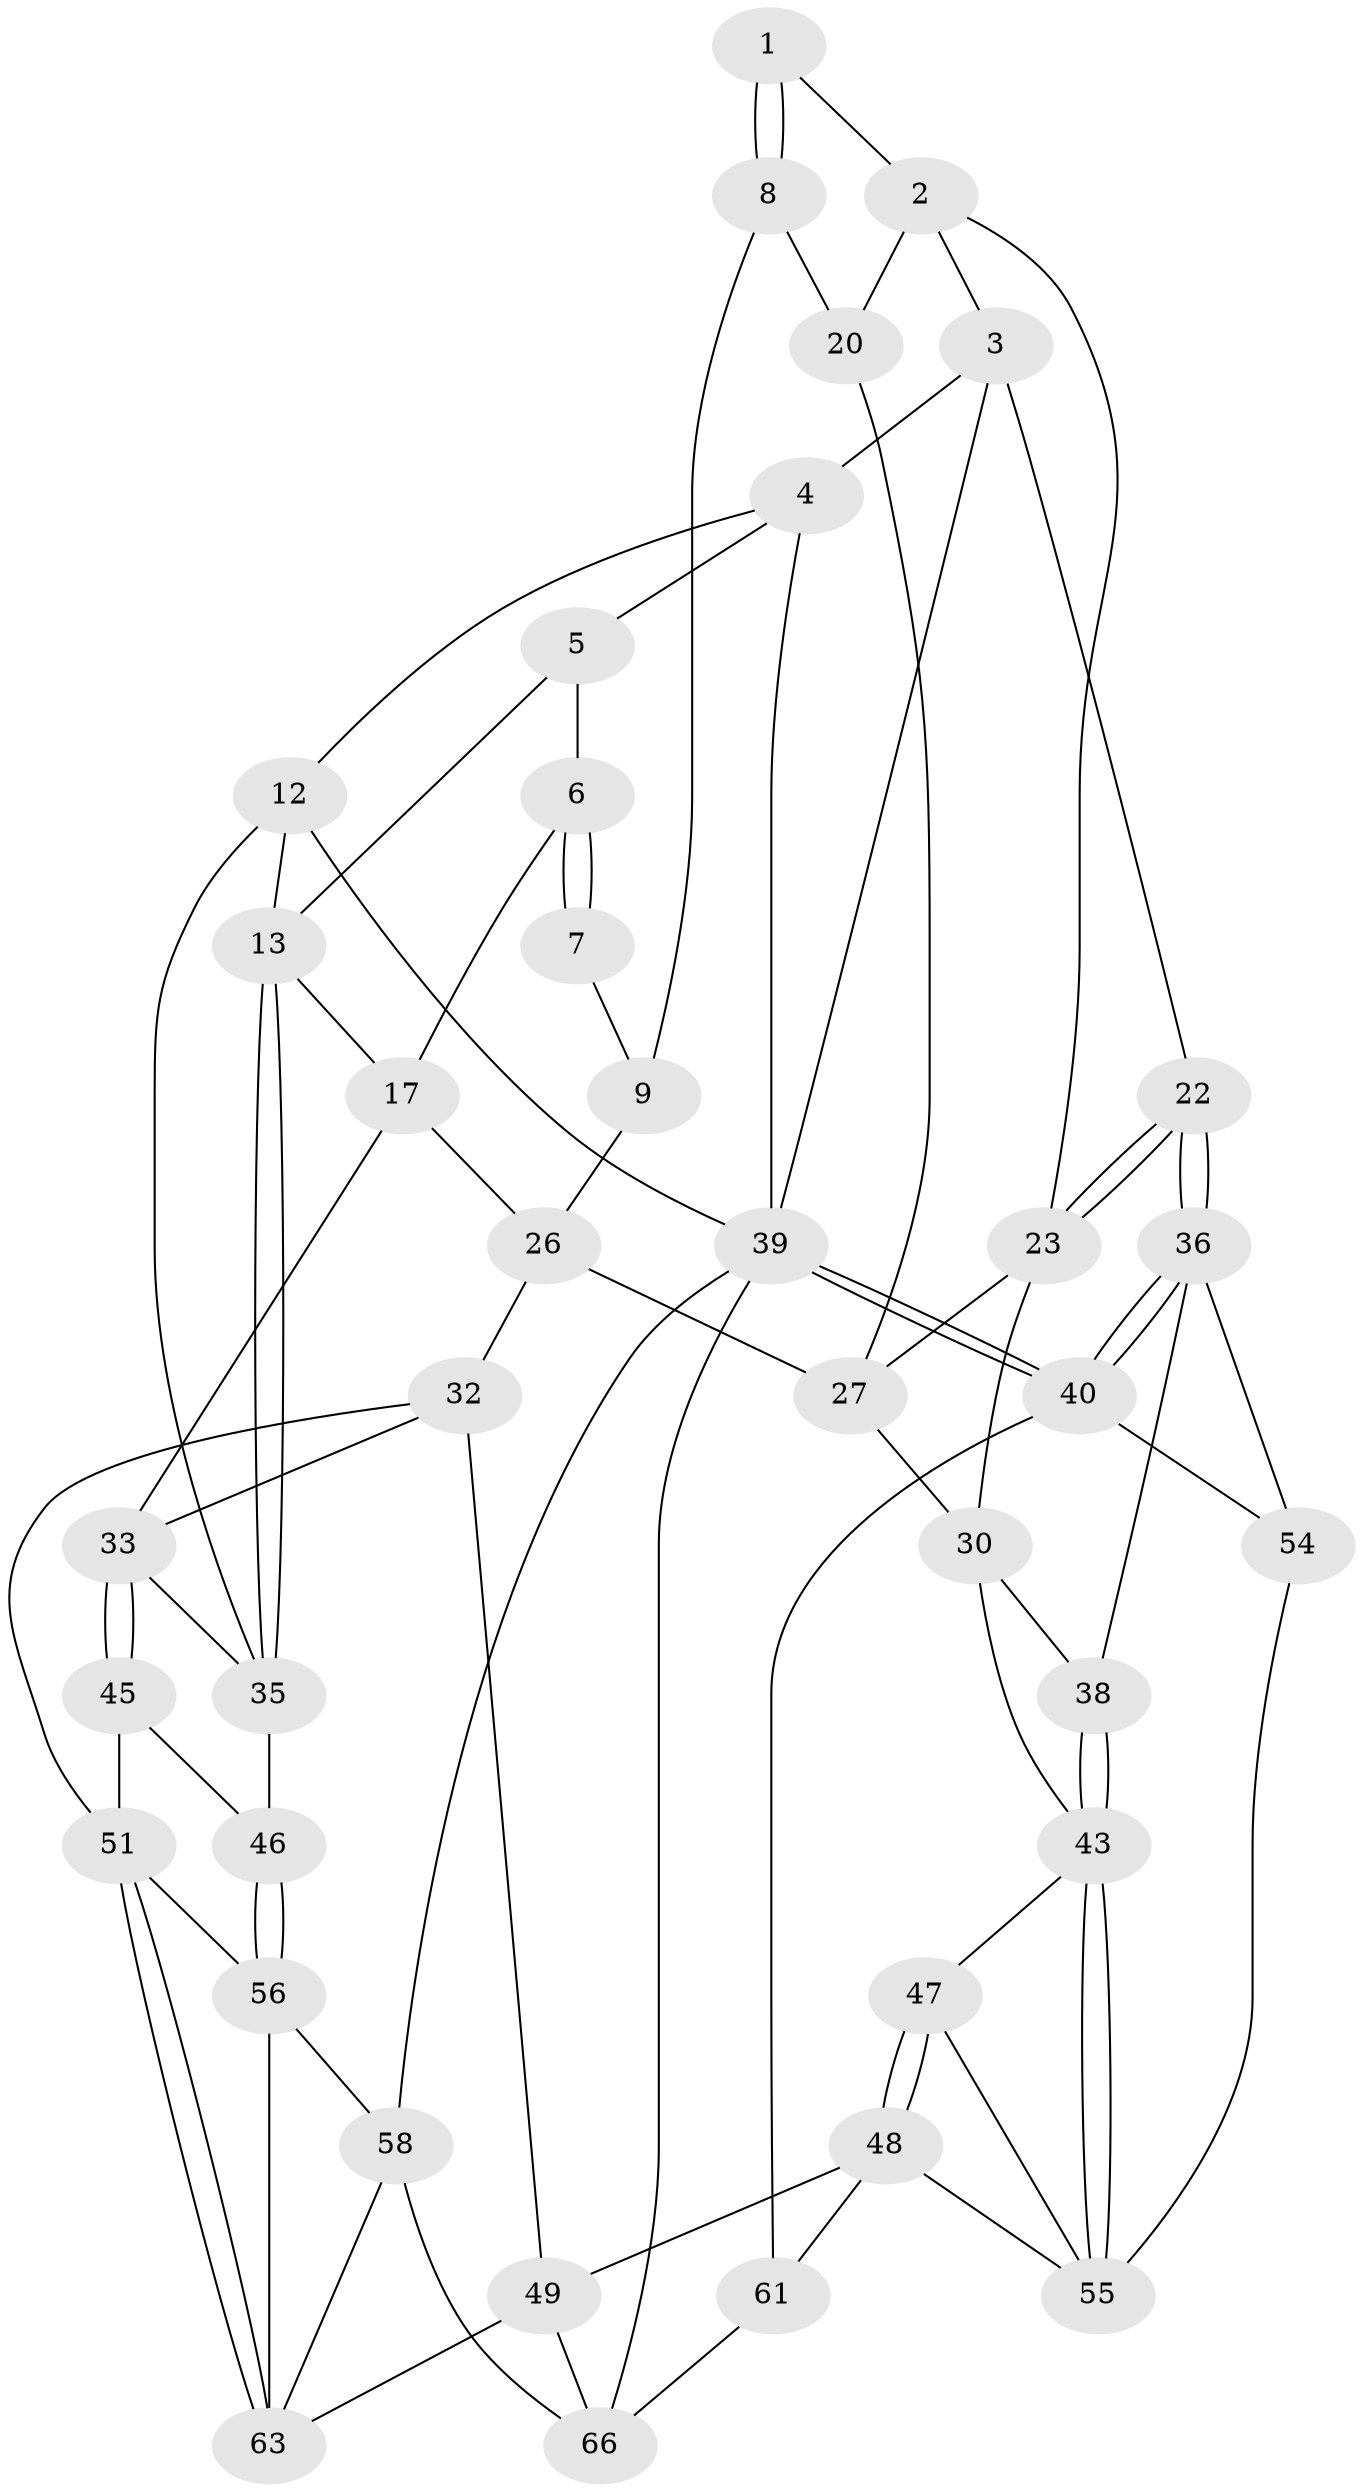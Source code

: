 // original degree distribution, {3: 0.029411764705882353, 4: 0.25, 5: 0.5, 6: 0.22058823529411764}
// Generated by graph-tools (version 1.1) at 2025/42/03/06/25 10:42:33]
// undirected, 39 vertices, 84 edges
graph export_dot {
graph [start="1"]
  node [color=gray90,style=filled];
  1 [pos="+0.4919922145497482+0.04275551164425301"];
  2 [pos="+0.6341276172133749+0",super="+19"];
  3 [pos="+0.6459111413265859+0",super="+16"];
  4 [pos="+0.26769311390533257+0",super="+11"];
  5 [pos="+0.25736577512307063+0.07065235685330144"];
  6 [pos="+0.28116091335246085+0.09934413757748364",super="+15"];
  7 [pos="+0.4602587286124234+0.06404979907523892",super="+10"];
  8 [pos="+0.4767308061667711+0.19492198382058643",super="+21"];
  9 [pos="+0.4313217563240819+0.19847305807348395",super="+25"];
  12 [pos="+0+0.09909531719508903",super="+42"];
  13 [pos="+0+0.12049794553511153",super="+14"];
  17 [pos="+0.2876412274360009+0.29400038244712867",super="+18"];
  20 [pos="+0.6035404208682931+0.2482437683685018"];
  22 [pos="+1+0.048770467481827874"];
  23 [pos="+0.90443872876758+0.2621533669605217",super="+24"];
  26 [pos="+0.3568917856001215+0.3041959345630765",super="+29"];
  27 [pos="+0.6393581293063254+0.396659378100803",super="+28"];
  30 [pos="+0.8209892504401627+0.3585569166475612",super="+31"];
  32 [pos="+0.4484898316223123+0.4860106942420146",super="+50"];
  33 [pos="+0.27556219500985873+0.5072329326338572",super="+34"];
  35 [pos="+0.1374846989975118+0.43942916509324675",super="+41"];
  36 [pos="+1+0.5028313029599749",super="+37"];
  38 [pos="+0.8904359686485536+0.4605230182734646"];
  39 [pos="+1+1",super="+53"];
  40 [pos="+1+1",super="+60"];
  43 [pos="+0.8218796917680422+0.6094544383472441",super="+44"];
  45 [pos="+0.277339824482332+0.5861466896359636"];
  46 [pos="+0.08198321587884667+0.606538935154785"];
  47 [pos="+0.6137681213086598+0.6349154590768767"];
  48 [pos="+0.5927450180019687+0.6668567564576484",super="+62"];
  49 [pos="+0.531797967538151+0.7060888397702904",super="+64"];
  51 [pos="+0.4248672401270724+0.6980796150532523",super="+52"];
  54 [pos="+0.8731346556327525+0.6499199603270384"];
  55 [pos="+0.8485852643797335+0.6451760949426582",super="+59"];
  56 [pos="+0.1486034589778387+0.7667086847962391",super="+57"];
  58 [pos="+0+1",super="+67"];
  61 [pos="+0.7689725788910093+0.8145502128902192"];
  63 [pos="+0.39684242760136756+0.755699706101824",super="+65"];
  66 [pos="+0.6048945667239349+0.9143912654475236",super="+68"];
  1 -- 2;
  1 -- 8;
  1 -- 8;
  2 -- 3;
  2 -- 20;
  2 -- 23;
  3 -- 4 [weight=2];
  3 -- 22;
  3 -- 39;
  4 -- 5;
  4 -- 12;
  4 -- 39;
  5 -- 6;
  5 -- 13;
  6 -- 7 [weight=2];
  6 -- 7;
  6 -- 17;
  7 -- 9;
  8 -- 9 [weight=2];
  8 -- 20;
  9 -- 26;
  12 -- 13;
  12 -- 39;
  12 -- 35;
  13 -- 35;
  13 -- 35;
  13 -- 17;
  17 -- 26;
  17 -- 33;
  20 -- 27;
  22 -- 23;
  22 -- 23;
  22 -- 36;
  22 -- 36;
  23 -- 30;
  23 -- 27;
  26 -- 32;
  26 -- 27;
  27 -- 30;
  30 -- 38;
  30 -- 43;
  32 -- 33;
  32 -- 49;
  32 -- 51;
  33 -- 45;
  33 -- 45;
  33 -- 35;
  35 -- 46;
  36 -- 40;
  36 -- 40;
  36 -- 38;
  36 -- 54;
  38 -- 43;
  38 -- 43;
  39 -- 40;
  39 -- 40;
  39 -- 66;
  39 -- 58;
  40 -- 61;
  40 -- 54;
  43 -- 55;
  43 -- 55;
  43 -- 47;
  45 -- 46;
  45 -- 51;
  46 -- 56;
  46 -- 56;
  47 -- 48;
  47 -- 48;
  47 -- 55;
  48 -- 49;
  48 -- 61;
  48 -- 55;
  49 -- 66;
  49 -- 63;
  51 -- 63;
  51 -- 63;
  51 -- 56;
  54 -- 55;
  56 -- 58;
  56 -- 63;
  58 -- 66;
  58 -- 63;
  61 -- 66;
}
